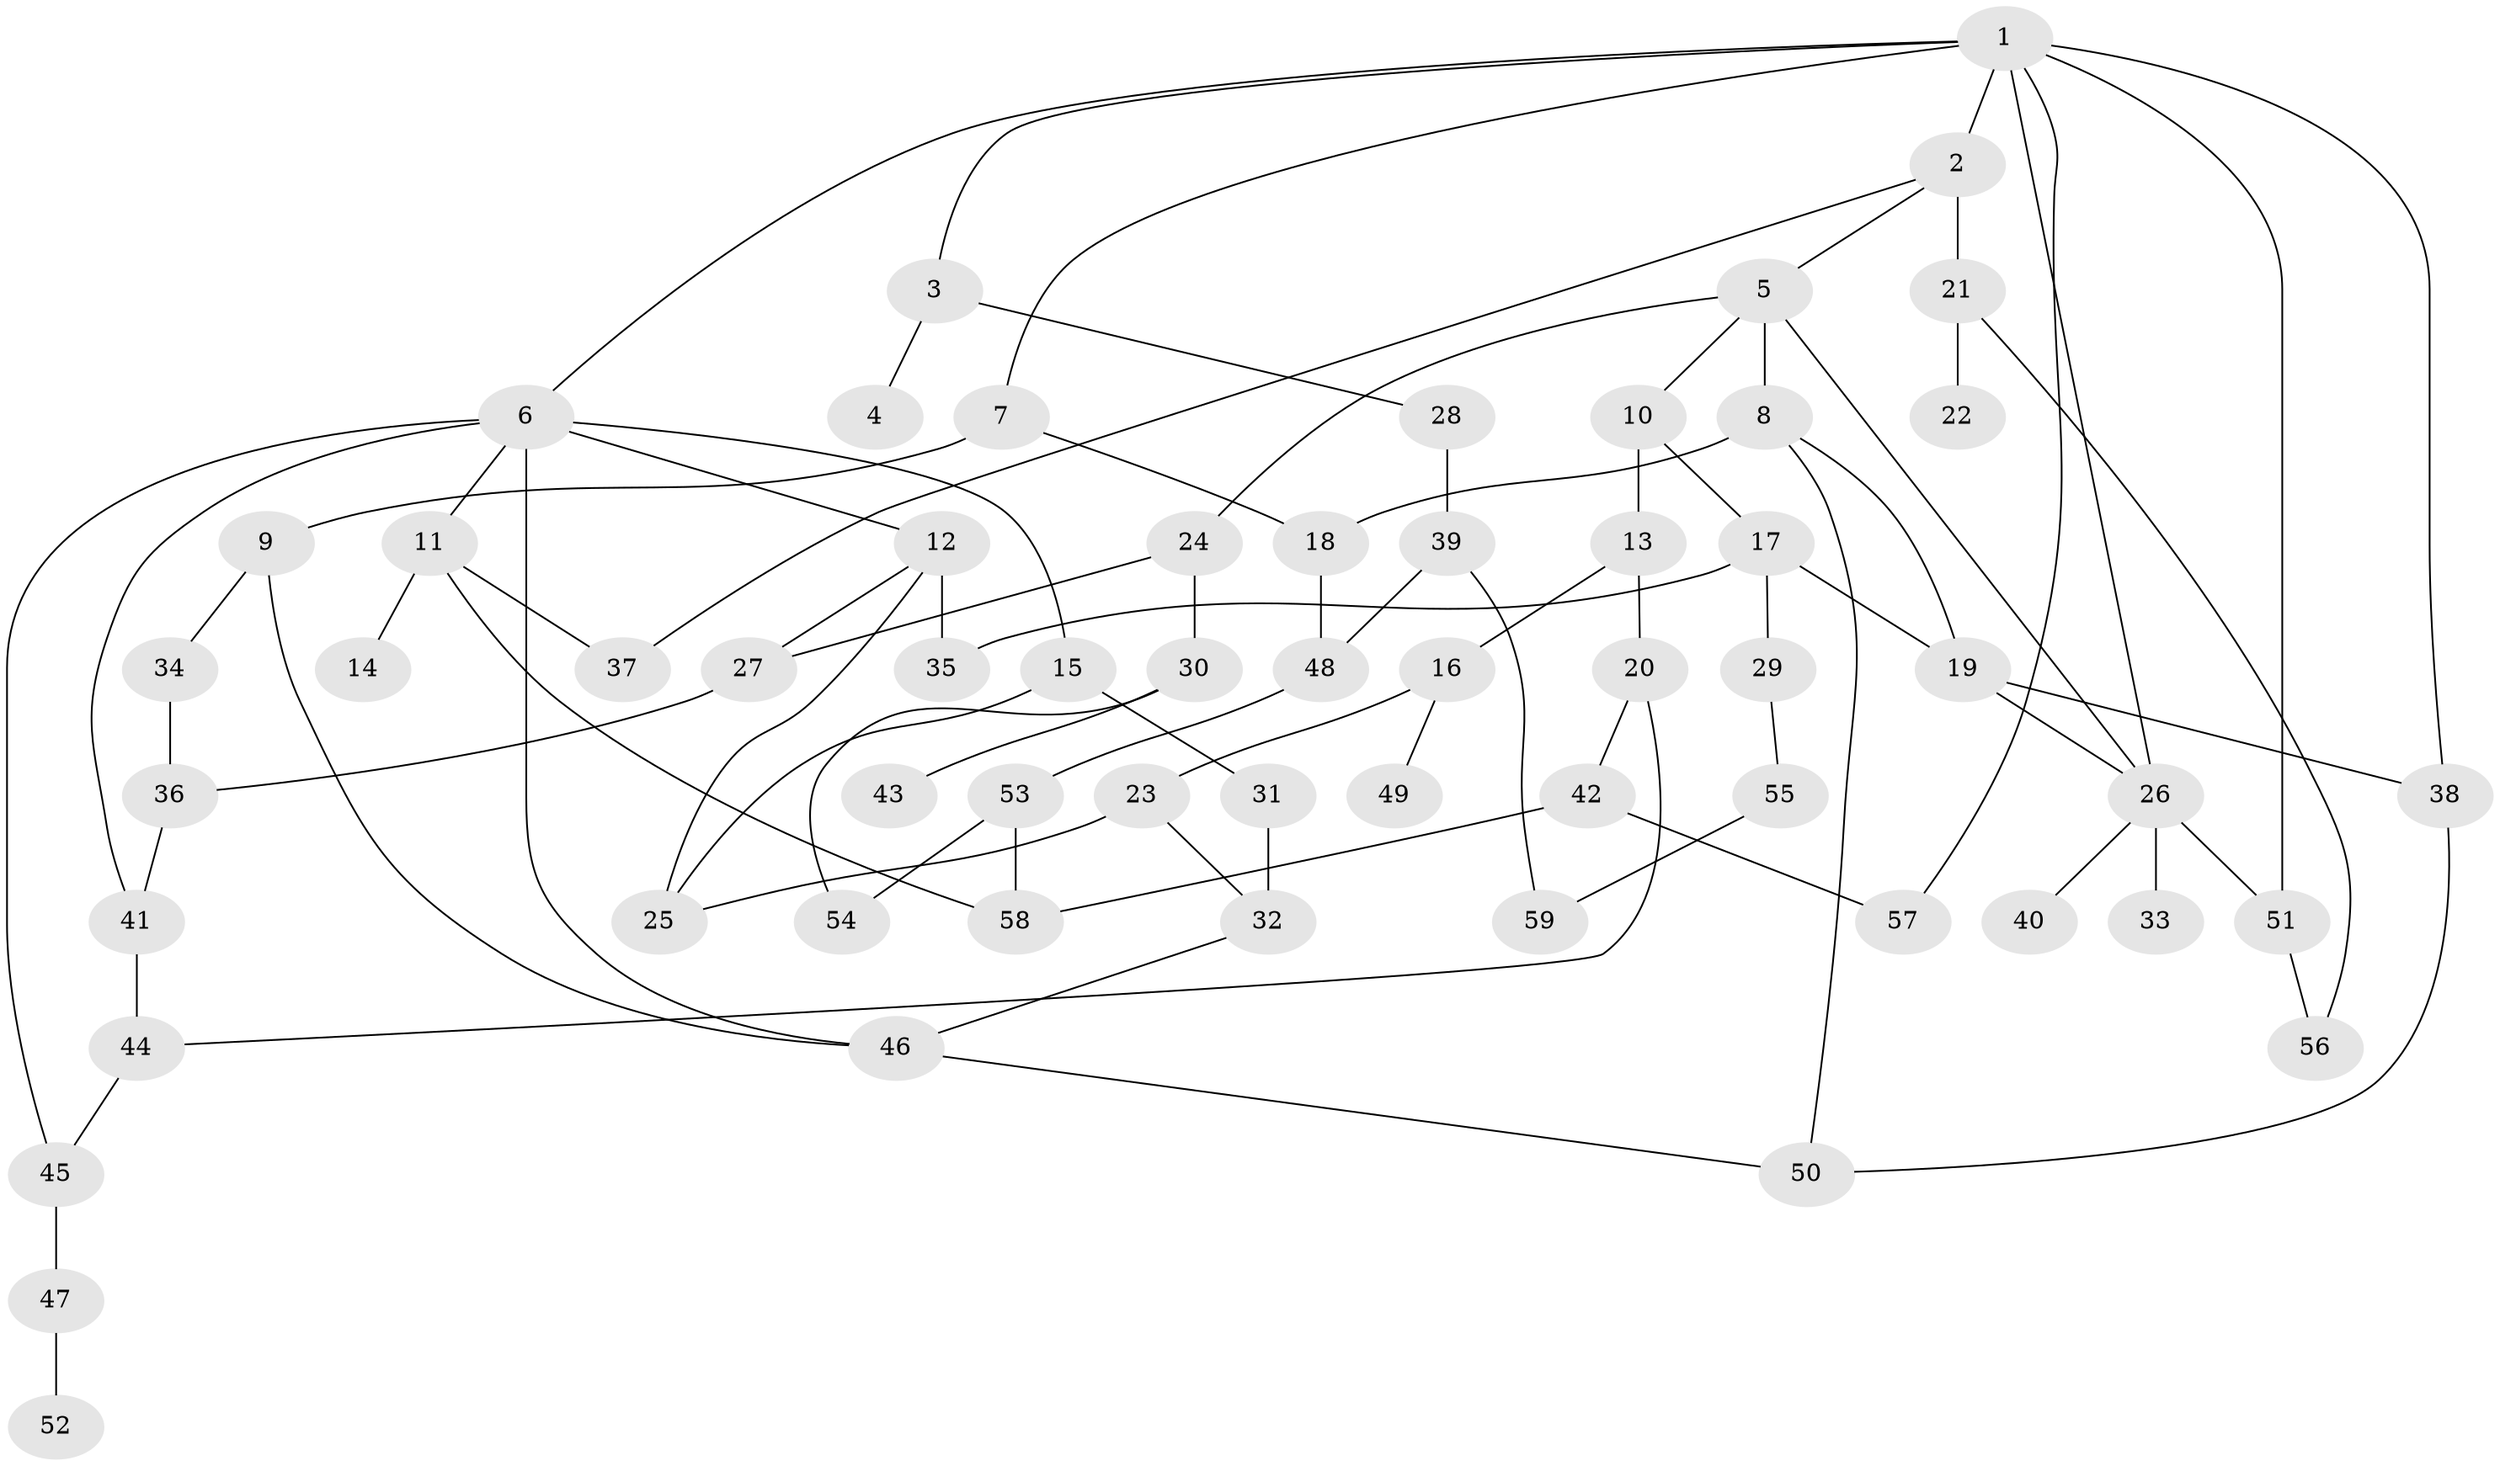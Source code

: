 // original degree distribution, {8: 0.010309278350515464, 6: 0.010309278350515464, 4: 0.1134020618556701, 1: 0.2268041237113402, 5: 0.030927835051546393, 7: 0.020618556701030927, 3: 0.29896907216494845, 2: 0.28865979381443296}
// Generated by graph-tools (version 1.1) at 2025/48/03/04/25 22:48:55]
// undirected, 59 vertices, 85 edges
graph export_dot {
  node [color=gray90,style=filled];
  1;
  2;
  3;
  4;
  5;
  6;
  7;
  8;
  9;
  10;
  11;
  12;
  13;
  14;
  15;
  16;
  17;
  18;
  19;
  20;
  21;
  22;
  23;
  24;
  25;
  26;
  27;
  28;
  29;
  30;
  31;
  32;
  33;
  34;
  35;
  36;
  37;
  38;
  39;
  40;
  41;
  42;
  43;
  44;
  45;
  46;
  47;
  48;
  49;
  50;
  51;
  52;
  53;
  54;
  55;
  56;
  57;
  58;
  59;
  1 -- 2 [weight=2.0];
  1 -- 3 [weight=1.0];
  1 -- 6 [weight=1.0];
  1 -- 7 [weight=1.0];
  1 -- 26 [weight=1.0];
  1 -- 38 [weight=1.0];
  1 -- 51 [weight=1.0];
  1 -- 57 [weight=2.0];
  2 -- 5 [weight=1.0];
  2 -- 21 [weight=1.0];
  2 -- 37 [weight=1.0];
  3 -- 4 [weight=1.0];
  3 -- 28 [weight=1.0];
  5 -- 8 [weight=1.0];
  5 -- 10 [weight=1.0];
  5 -- 24 [weight=1.0];
  5 -- 26 [weight=1.0];
  6 -- 11 [weight=1.0];
  6 -- 12 [weight=1.0];
  6 -- 15 [weight=1.0];
  6 -- 41 [weight=1.0];
  6 -- 45 [weight=1.0];
  6 -- 46 [weight=1.0];
  7 -- 9 [weight=1.0];
  7 -- 18 [weight=1.0];
  8 -- 18 [weight=1.0];
  8 -- 19 [weight=1.0];
  8 -- 50 [weight=1.0];
  9 -- 34 [weight=1.0];
  9 -- 46 [weight=1.0];
  10 -- 13 [weight=1.0];
  10 -- 17 [weight=1.0];
  11 -- 14 [weight=1.0];
  11 -- 37 [weight=1.0];
  11 -- 58 [weight=1.0];
  12 -- 25 [weight=1.0];
  12 -- 27 [weight=1.0];
  12 -- 35 [weight=1.0];
  13 -- 16 [weight=1.0];
  13 -- 20 [weight=1.0];
  15 -- 25 [weight=1.0];
  15 -- 31 [weight=1.0];
  16 -- 23 [weight=1.0];
  16 -- 49 [weight=1.0];
  17 -- 19 [weight=1.0];
  17 -- 29 [weight=1.0];
  17 -- 35 [weight=1.0];
  18 -- 48 [weight=1.0];
  19 -- 26 [weight=1.0];
  19 -- 38 [weight=1.0];
  20 -- 42 [weight=1.0];
  20 -- 44 [weight=1.0];
  21 -- 22 [weight=1.0];
  21 -- 56 [weight=1.0];
  23 -- 25 [weight=1.0];
  23 -- 32 [weight=1.0];
  24 -- 27 [weight=1.0];
  24 -- 30 [weight=1.0];
  26 -- 33 [weight=1.0];
  26 -- 40 [weight=1.0];
  26 -- 51 [weight=1.0];
  27 -- 36 [weight=1.0];
  28 -- 39 [weight=2.0];
  29 -- 55 [weight=1.0];
  30 -- 43 [weight=1.0];
  30 -- 54 [weight=1.0];
  31 -- 32 [weight=3.0];
  32 -- 46 [weight=1.0];
  34 -- 36 [weight=1.0];
  36 -- 41 [weight=1.0];
  38 -- 50 [weight=1.0];
  39 -- 48 [weight=1.0];
  39 -- 59 [weight=1.0];
  41 -- 44 [weight=1.0];
  42 -- 57 [weight=1.0];
  42 -- 58 [weight=1.0];
  44 -- 45 [weight=1.0];
  45 -- 47 [weight=1.0];
  46 -- 50 [weight=1.0];
  47 -- 52 [weight=1.0];
  48 -- 53 [weight=1.0];
  51 -- 56 [weight=1.0];
  53 -- 54 [weight=1.0];
  53 -- 58 [weight=1.0];
  55 -- 59 [weight=1.0];
}
